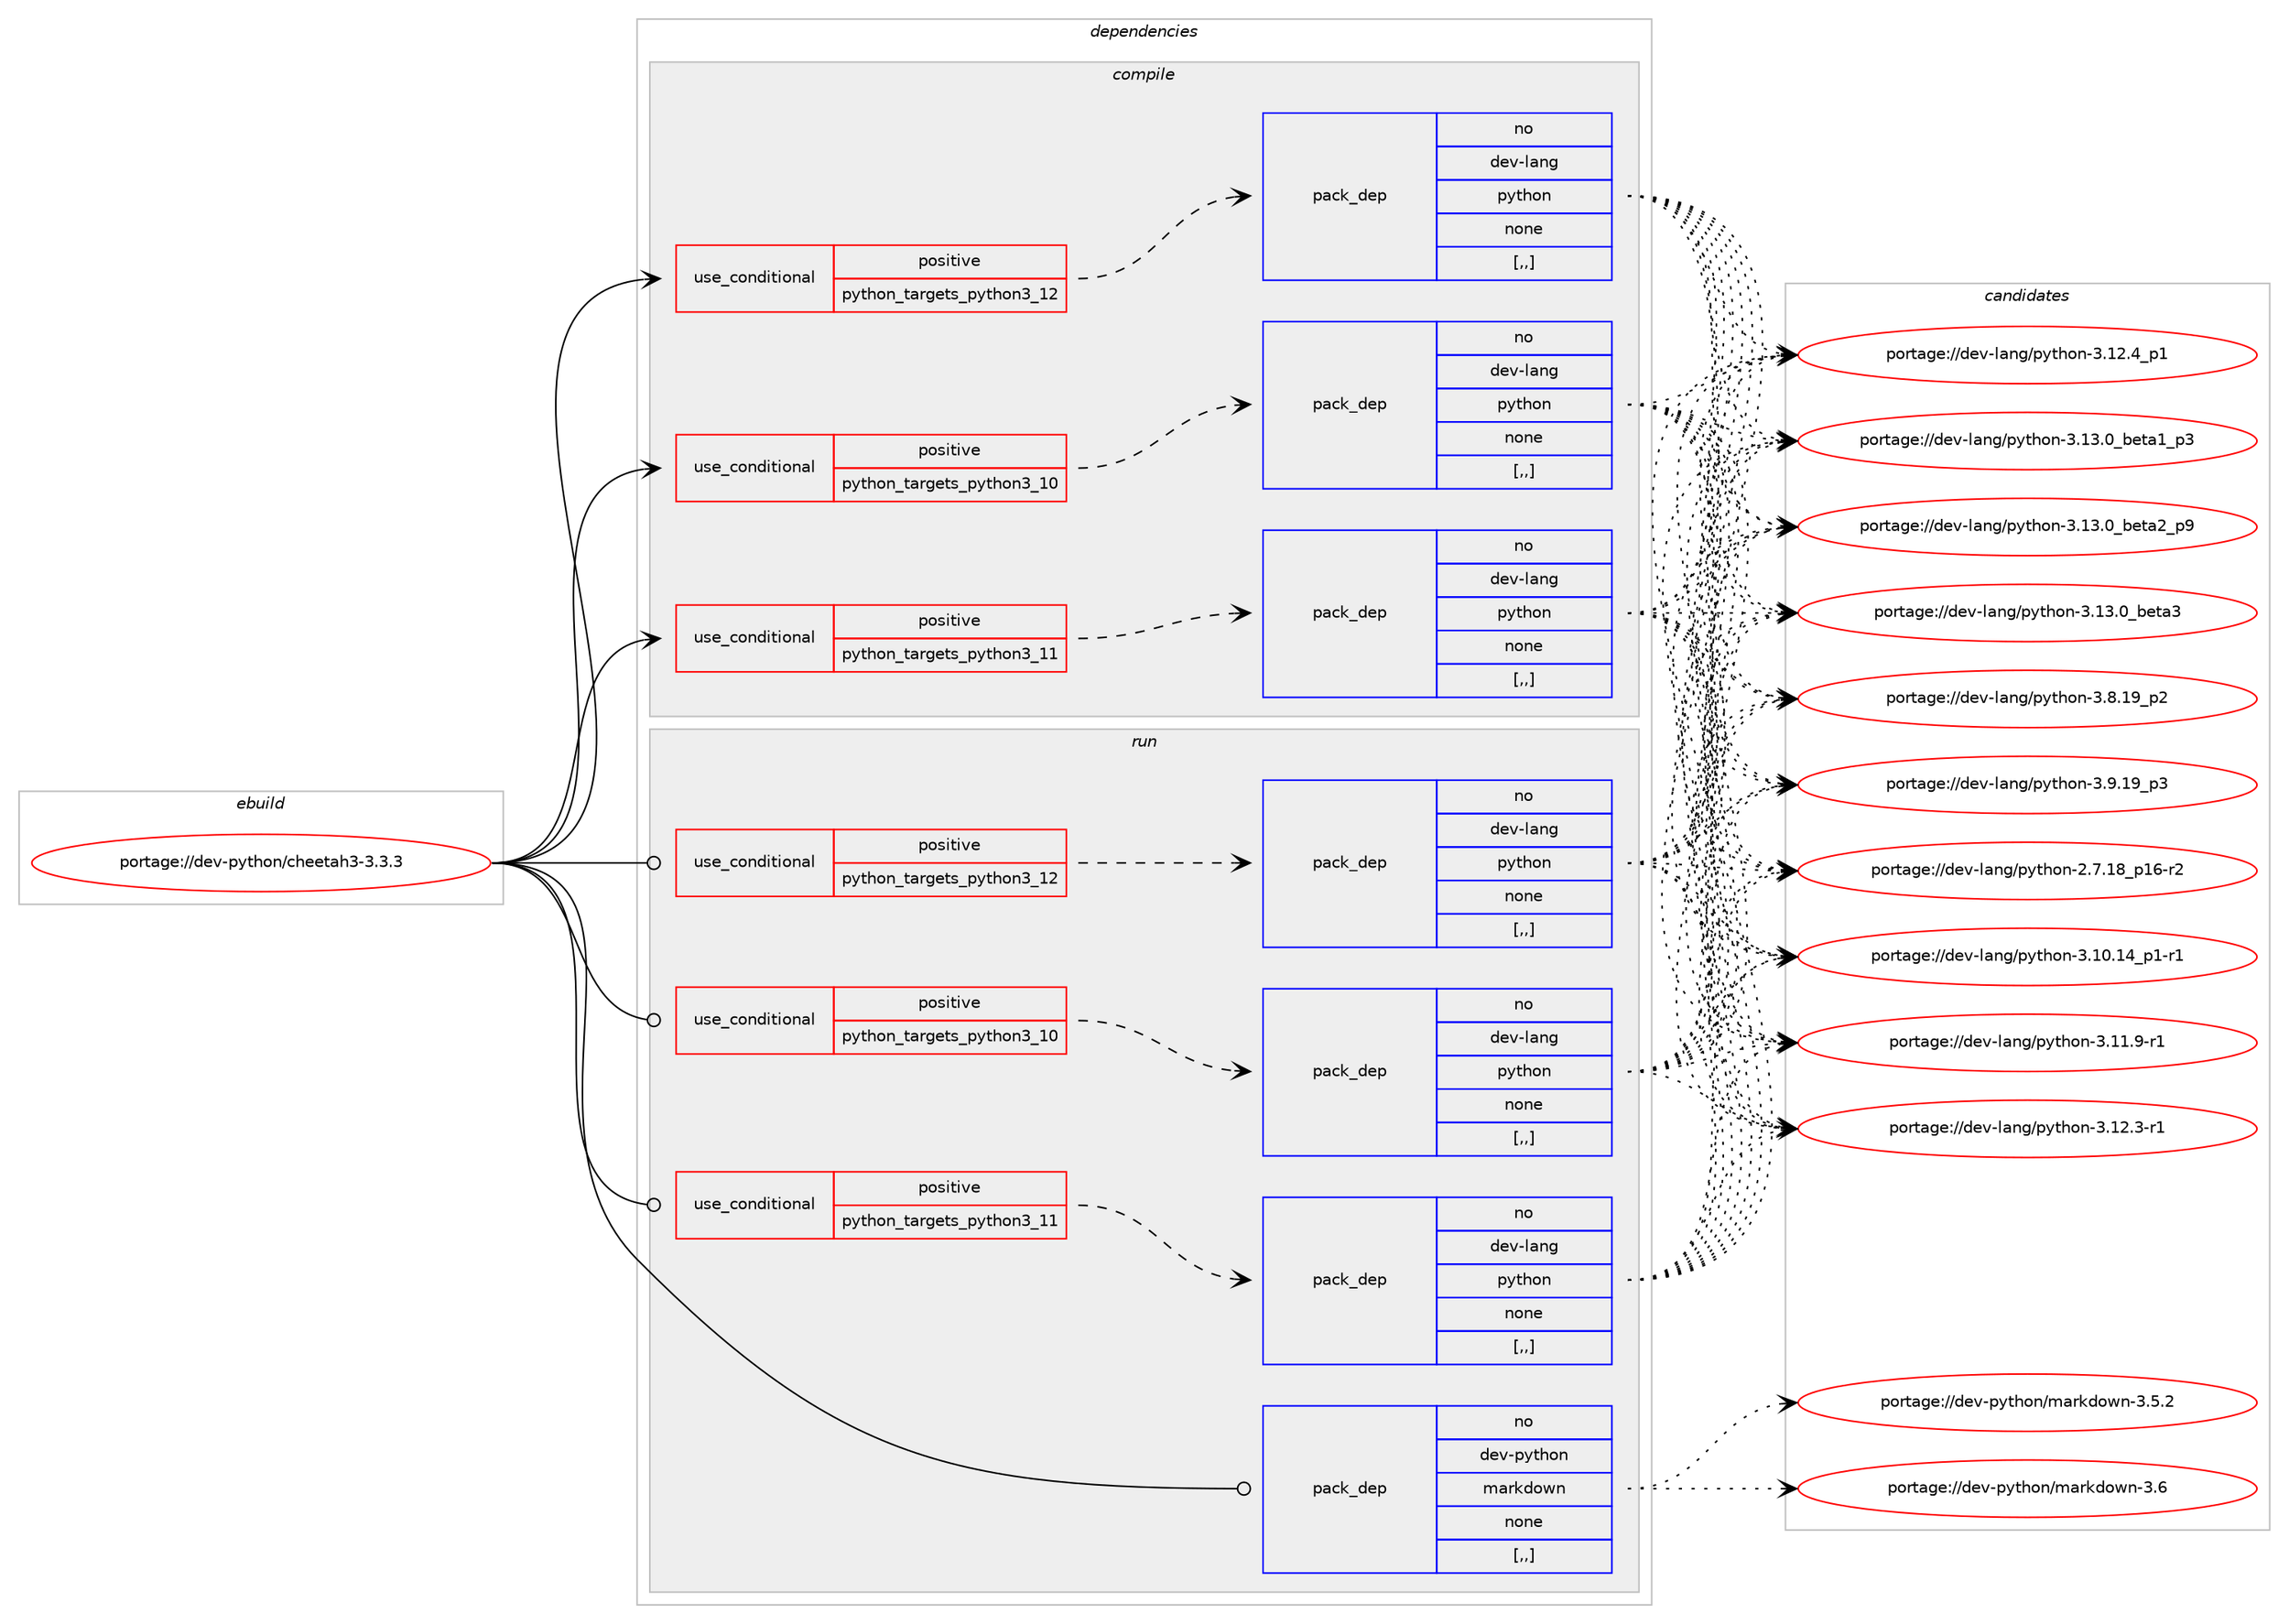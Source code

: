 digraph prolog {

# *************
# Graph options
# *************

newrank=true;
concentrate=true;
compound=true;
graph [rankdir=LR,fontname=Helvetica,fontsize=10,ranksep=1.5];#, ranksep=2.5, nodesep=0.2];
edge  [arrowhead=vee];
node  [fontname=Helvetica,fontsize=10];

# **********
# The ebuild
# **********

subgraph cluster_leftcol {
color=gray;
rank=same;
label=<<i>ebuild</i>>;
id [label="portage://dev-python/cheetah3-3.3.3", color=red, width=4, href="../dev-python/cheetah3-3.3.3.svg"];
}

# ****************
# The dependencies
# ****************

subgraph cluster_midcol {
color=gray;
label=<<i>dependencies</i>>;
subgraph cluster_compile {
fillcolor="#eeeeee";
style=filled;
label=<<i>compile</i>>;
subgraph cond30770 {
dependency140400 [label=<<TABLE BORDER="0" CELLBORDER="1" CELLSPACING="0" CELLPADDING="4"><TR><TD ROWSPAN="3" CELLPADDING="10">use_conditional</TD></TR><TR><TD>positive</TD></TR><TR><TD>python_targets_python3_10</TD></TR></TABLE>>, shape=none, color=red];
subgraph pack108418 {
dependency140401 [label=<<TABLE BORDER="0" CELLBORDER="1" CELLSPACING="0" CELLPADDING="4" WIDTH="220"><TR><TD ROWSPAN="6" CELLPADDING="30">pack_dep</TD></TR><TR><TD WIDTH="110">no</TD></TR><TR><TD>dev-lang</TD></TR><TR><TD>python</TD></TR><TR><TD>none</TD></TR><TR><TD>[,,]</TD></TR></TABLE>>, shape=none, color=blue];
}
dependency140400:e -> dependency140401:w [weight=20,style="dashed",arrowhead="vee"];
}
id:e -> dependency140400:w [weight=20,style="solid",arrowhead="vee"];
subgraph cond30771 {
dependency140402 [label=<<TABLE BORDER="0" CELLBORDER="1" CELLSPACING="0" CELLPADDING="4"><TR><TD ROWSPAN="3" CELLPADDING="10">use_conditional</TD></TR><TR><TD>positive</TD></TR><TR><TD>python_targets_python3_11</TD></TR></TABLE>>, shape=none, color=red];
subgraph pack108419 {
dependency140403 [label=<<TABLE BORDER="0" CELLBORDER="1" CELLSPACING="0" CELLPADDING="4" WIDTH="220"><TR><TD ROWSPAN="6" CELLPADDING="30">pack_dep</TD></TR><TR><TD WIDTH="110">no</TD></TR><TR><TD>dev-lang</TD></TR><TR><TD>python</TD></TR><TR><TD>none</TD></TR><TR><TD>[,,]</TD></TR></TABLE>>, shape=none, color=blue];
}
dependency140402:e -> dependency140403:w [weight=20,style="dashed",arrowhead="vee"];
}
id:e -> dependency140402:w [weight=20,style="solid",arrowhead="vee"];
subgraph cond30772 {
dependency140404 [label=<<TABLE BORDER="0" CELLBORDER="1" CELLSPACING="0" CELLPADDING="4"><TR><TD ROWSPAN="3" CELLPADDING="10">use_conditional</TD></TR><TR><TD>positive</TD></TR><TR><TD>python_targets_python3_12</TD></TR></TABLE>>, shape=none, color=red];
subgraph pack108420 {
dependency140405 [label=<<TABLE BORDER="0" CELLBORDER="1" CELLSPACING="0" CELLPADDING="4" WIDTH="220"><TR><TD ROWSPAN="6" CELLPADDING="30">pack_dep</TD></TR><TR><TD WIDTH="110">no</TD></TR><TR><TD>dev-lang</TD></TR><TR><TD>python</TD></TR><TR><TD>none</TD></TR><TR><TD>[,,]</TD></TR></TABLE>>, shape=none, color=blue];
}
dependency140404:e -> dependency140405:w [weight=20,style="dashed",arrowhead="vee"];
}
id:e -> dependency140404:w [weight=20,style="solid",arrowhead="vee"];
}
subgraph cluster_compileandrun {
fillcolor="#eeeeee";
style=filled;
label=<<i>compile and run</i>>;
}
subgraph cluster_run {
fillcolor="#eeeeee";
style=filled;
label=<<i>run</i>>;
subgraph cond30773 {
dependency140406 [label=<<TABLE BORDER="0" CELLBORDER="1" CELLSPACING="0" CELLPADDING="4"><TR><TD ROWSPAN="3" CELLPADDING="10">use_conditional</TD></TR><TR><TD>positive</TD></TR><TR><TD>python_targets_python3_10</TD></TR></TABLE>>, shape=none, color=red];
subgraph pack108421 {
dependency140407 [label=<<TABLE BORDER="0" CELLBORDER="1" CELLSPACING="0" CELLPADDING="4" WIDTH="220"><TR><TD ROWSPAN="6" CELLPADDING="30">pack_dep</TD></TR><TR><TD WIDTH="110">no</TD></TR><TR><TD>dev-lang</TD></TR><TR><TD>python</TD></TR><TR><TD>none</TD></TR><TR><TD>[,,]</TD></TR></TABLE>>, shape=none, color=blue];
}
dependency140406:e -> dependency140407:w [weight=20,style="dashed",arrowhead="vee"];
}
id:e -> dependency140406:w [weight=20,style="solid",arrowhead="odot"];
subgraph cond30774 {
dependency140408 [label=<<TABLE BORDER="0" CELLBORDER="1" CELLSPACING="0" CELLPADDING="4"><TR><TD ROWSPAN="3" CELLPADDING="10">use_conditional</TD></TR><TR><TD>positive</TD></TR><TR><TD>python_targets_python3_11</TD></TR></TABLE>>, shape=none, color=red];
subgraph pack108422 {
dependency140409 [label=<<TABLE BORDER="0" CELLBORDER="1" CELLSPACING="0" CELLPADDING="4" WIDTH="220"><TR><TD ROWSPAN="6" CELLPADDING="30">pack_dep</TD></TR><TR><TD WIDTH="110">no</TD></TR><TR><TD>dev-lang</TD></TR><TR><TD>python</TD></TR><TR><TD>none</TD></TR><TR><TD>[,,]</TD></TR></TABLE>>, shape=none, color=blue];
}
dependency140408:e -> dependency140409:w [weight=20,style="dashed",arrowhead="vee"];
}
id:e -> dependency140408:w [weight=20,style="solid",arrowhead="odot"];
subgraph cond30775 {
dependency140410 [label=<<TABLE BORDER="0" CELLBORDER="1" CELLSPACING="0" CELLPADDING="4"><TR><TD ROWSPAN="3" CELLPADDING="10">use_conditional</TD></TR><TR><TD>positive</TD></TR><TR><TD>python_targets_python3_12</TD></TR></TABLE>>, shape=none, color=red];
subgraph pack108423 {
dependency140411 [label=<<TABLE BORDER="0" CELLBORDER="1" CELLSPACING="0" CELLPADDING="4" WIDTH="220"><TR><TD ROWSPAN="6" CELLPADDING="30">pack_dep</TD></TR><TR><TD WIDTH="110">no</TD></TR><TR><TD>dev-lang</TD></TR><TR><TD>python</TD></TR><TR><TD>none</TD></TR><TR><TD>[,,]</TD></TR></TABLE>>, shape=none, color=blue];
}
dependency140410:e -> dependency140411:w [weight=20,style="dashed",arrowhead="vee"];
}
id:e -> dependency140410:w [weight=20,style="solid",arrowhead="odot"];
subgraph pack108424 {
dependency140412 [label=<<TABLE BORDER="0" CELLBORDER="1" CELLSPACING="0" CELLPADDING="4" WIDTH="220"><TR><TD ROWSPAN="6" CELLPADDING="30">pack_dep</TD></TR><TR><TD WIDTH="110">no</TD></TR><TR><TD>dev-python</TD></TR><TR><TD>markdown</TD></TR><TR><TD>none</TD></TR><TR><TD>[,,]</TD></TR></TABLE>>, shape=none, color=blue];
}
id:e -> dependency140412:w [weight=20,style="solid",arrowhead="odot"];
}
}

# **************
# The candidates
# **************

subgraph cluster_choices {
rank=same;
color=gray;
label=<<i>candidates</i>>;

subgraph choice108418 {
color=black;
nodesep=1;
choice100101118451089711010347112121116104111110455046554649569511249544511450 [label="portage://dev-lang/python-2.7.18_p16-r2", color=red, width=4,href="../dev-lang/python-2.7.18_p16-r2.svg"];
choice100101118451089711010347112121116104111110455146494846495295112494511449 [label="portage://dev-lang/python-3.10.14_p1-r1", color=red, width=4,href="../dev-lang/python-3.10.14_p1-r1.svg"];
choice100101118451089711010347112121116104111110455146494946574511449 [label="portage://dev-lang/python-3.11.9-r1", color=red, width=4,href="../dev-lang/python-3.11.9-r1.svg"];
choice100101118451089711010347112121116104111110455146495046514511449 [label="portage://dev-lang/python-3.12.3-r1", color=red, width=4,href="../dev-lang/python-3.12.3-r1.svg"];
choice100101118451089711010347112121116104111110455146495046529511249 [label="portage://dev-lang/python-3.12.4_p1", color=red, width=4,href="../dev-lang/python-3.12.4_p1.svg"];
choice10010111845108971101034711212111610411111045514649514648959810111697499511251 [label="portage://dev-lang/python-3.13.0_beta1_p3", color=red, width=4,href="../dev-lang/python-3.13.0_beta1_p3.svg"];
choice10010111845108971101034711212111610411111045514649514648959810111697509511257 [label="portage://dev-lang/python-3.13.0_beta2_p9", color=red, width=4,href="../dev-lang/python-3.13.0_beta2_p9.svg"];
choice1001011184510897110103471121211161041111104551464951464895981011169751 [label="portage://dev-lang/python-3.13.0_beta3", color=red, width=4,href="../dev-lang/python-3.13.0_beta3.svg"];
choice100101118451089711010347112121116104111110455146564649579511250 [label="portage://dev-lang/python-3.8.19_p2", color=red, width=4,href="../dev-lang/python-3.8.19_p2.svg"];
choice100101118451089711010347112121116104111110455146574649579511251 [label="portage://dev-lang/python-3.9.19_p3", color=red, width=4,href="../dev-lang/python-3.9.19_p3.svg"];
dependency140401:e -> choice100101118451089711010347112121116104111110455046554649569511249544511450:w [style=dotted,weight="100"];
dependency140401:e -> choice100101118451089711010347112121116104111110455146494846495295112494511449:w [style=dotted,weight="100"];
dependency140401:e -> choice100101118451089711010347112121116104111110455146494946574511449:w [style=dotted,weight="100"];
dependency140401:e -> choice100101118451089711010347112121116104111110455146495046514511449:w [style=dotted,weight="100"];
dependency140401:e -> choice100101118451089711010347112121116104111110455146495046529511249:w [style=dotted,weight="100"];
dependency140401:e -> choice10010111845108971101034711212111610411111045514649514648959810111697499511251:w [style=dotted,weight="100"];
dependency140401:e -> choice10010111845108971101034711212111610411111045514649514648959810111697509511257:w [style=dotted,weight="100"];
dependency140401:e -> choice1001011184510897110103471121211161041111104551464951464895981011169751:w [style=dotted,weight="100"];
dependency140401:e -> choice100101118451089711010347112121116104111110455146564649579511250:w [style=dotted,weight="100"];
dependency140401:e -> choice100101118451089711010347112121116104111110455146574649579511251:w [style=dotted,weight="100"];
}
subgraph choice108419 {
color=black;
nodesep=1;
choice100101118451089711010347112121116104111110455046554649569511249544511450 [label="portage://dev-lang/python-2.7.18_p16-r2", color=red, width=4,href="../dev-lang/python-2.7.18_p16-r2.svg"];
choice100101118451089711010347112121116104111110455146494846495295112494511449 [label="portage://dev-lang/python-3.10.14_p1-r1", color=red, width=4,href="../dev-lang/python-3.10.14_p1-r1.svg"];
choice100101118451089711010347112121116104111110455146494946574511449 [label="portage://dev-lang/python-3.11.9-r1", color=red, width=4,href="../dev-lang/python-3.11.9-r1.svg"];
choice100101118451089711010347112121116104111110455146495046514511449 [label="portage://dev-lang/python-3.12.3-r1", color=red, width=4,href="../dev-lang/python-3.12.3-r1.svg"];
choice100101118451089711010347112121116104111110455146495046529511249 [label="portage://dev-lang/python-3.12.4_p1", color=red, width=4,href="../dev-lang/python-3.12.4_p1.svg"];
choice10010111845108971101034711212111610411111045514649514648959810111697499511251 [label="portage://dev-lang/python-3.13.0_beta1_p3", color=red, width=4,href="../dev-lang/python-3.13.0_beta1_p3.svg"];
choice10010111845108971101034711212111610411111045514649514648959810111697509511257 [label="portage://dev-lang/python-3.13.0_beta2_p9", color=red, width=4,href="../dev-lang/python-3.13.0_beta2_p9.svg"];
choice1001011184510897110103471121211161041111104551464951464895981011169751 [label="portage://dev-lang/python-3.13.0_beta3", color=red, width=4,href="../dev-lang/python-3.13.0_beta3.svg"];
choice100101118451089711010347112121116104111110455146564649579511250 [label="portage://dev-lang/python-3.8.19_p2", color=red, width=4,href="../dev-lang/python-3.8.19_p2.svg"];
choice100101118451089711010347112121116104111110455146574649579511251 [label="portage://dev-lang/python-3.9.19_p3", color=red, width=4,href="../dev-lang/python-3.9.19_p3.svg"];
dependency140403:e -> choice100101118451089711010347112121116104111110455046554649569511249544511450:w [style=dotted,weight="100"];
dependency140403:e -> choice100101118451089711010347112121116104111110455146494846495295112494511449:w [style=dotted,weight="100"];
dependency140403:e -> choice100101118451089711010347112121116104111110455146494946574511449:w [style=dotted,weight="100"];
dependency140403:e -> choice100101118451089711010347112121116104111110455146495046514511449:w [style=dotted,weight="100"];
dependency140403:e -> choice100101118451089711010347112121116104111110455146495046529511249:w [style=dotted,weight="100"];
dependency140403:e -> choice10010111845108971101034711212111610411111045514649514648959810111697499511251:w [style=dotted,weight="100"];
dependency140403:e -> choice10010111845108971101034711212111610411111045514649514648959810111697509511257:w [style=dotted,weight="100"];
dependency140403:e -> choice1001011184510897110103471121211161041111104551464951464895981011169751:w [style=dotted,weight="100"];
dependency140403:e -> choice100101118451089711010347112121116104111110455146564649579511250:w [style=dotted,weight="100"];
dependency140403:e -> choice100101118451089711010347112121116104111110455146574649579511251:w [style=dotted,weight="100"];
}
subgraph choice108420 {
color=black;
nodesep=1;
choice100101118451089711010347112121116104111110455046554649569511249544511450 [label="portage://dev-lang/python-2.7.18_p16-r2", color=red, width=4,href="../dev-lang/python-2.7.18_p16-r2.svg"];
choice100101118451089711010347112121116104111110455146494846495295112494511449 [label="portage://dev-lang/python-3.10.14_p1-r1", color=red, width=4,href="../dev-lang/python-3.10.14_p1-r1.svg"];
choice100101118451089711010347112121116104111110455146494946574511449 [label="portage://dev-lang/python-3.11.9-r1", color=red, width=4,href="../dev-lang/python-3.11.9-r1.svg"];
choice100101118451089711010347112121116104111110455146495046514511449 [label="portage://dev-lang/python-3.12.3-r1", color=red, width=4,href="../dev-lang/python-3.12.3-r1.svg"];
choice100101118451089711010347112121116104111110455146495046529511249 [label="portage://dev-lang/python-3.12.4_p1", color=red, width=4,href="../dev-lang/python-3.12.4_p1.svg"];
choice10010111845108971101034711212111610411111045514649514648959810111697499511251 [label="portage://dev-lang/python-3.13.0_beta1_p3", color=red, width=4,href="../dev-lang/python-3.13.0_beta1_p3.svg"];
choice10010111845108971101034711212111610411111045514649514648959810111697509511257 [label="portage://dev-lang/python-3.13.0_beta2_p9", color=red, width=4,href="../dev-lang/python-3.13.0_beta2_p9.svg"];
choice1001011184510897110103471121211161041111104551464951464895981011169751 [label="portage://dev-lang/python-3.13.0_beta3", color=red, width=4,href="../dev-lang/python-3.13.0_beta3.svg"];
choice100101118451089711010347112121116104111110455146564649579511250 [label="portage://dev-lang/python-3.8.19_p2", color=red, width=4,href="../dev-lang/python-3.8.19_p2.svg"];
choice100101118451089711010347112121116104111110455146574649579511251 [label="portage://dev-lang/python-3.9.19_p3", color=red, width=4,href="../dev-lang/python-3.9.19_p3.svg"];
dependency140405:e -> choice100101118451089711010347112121116104111110455046554649569511249544511450:w [style=dotted,weight="100"];
dependency140405:e -> choice100101118451089711010347112121116104111110455146494846495295112494511449:w [style=dotted,weight="100"];
dependency140405:e -> choice100101118451089711010347112121116104111110455146494946574511449:w [style=dotted,weight="100"];
dependency140405:e -> choice100101118451089711010347112121116104111110455146495046514511449:w [style=dotted,weight="100"];
dependency140405:e -> choice100101118451089711010347112121116104111110455146495046529511249:w [style=dotted,weight="100"];
dependency140405:e -> choice10010111845108971101034711212111610411111045514649514648959810111697499511251:w [style=dotted,weight="100"];
dependency140405:e -> choice10010111845108971101034711212111610411111045514649514648959810111697509511257:w [style=dotted,weight="100"];
dependency140405:e -> choice1001011184510897110103471121211161041111104551464951464895981011169751:w [style=dotted,weight="100"];
dependency140405:e -> choice100101118451089711010347112121116104111110455146564649579511250:w [style=dotted,weight="100"];
dependency140405:e -> choice100101118451089711010347112121116104111110455146574649579511251:w [style=dotted,weight="100"];
}
subgraph choice108421 {
color=black;
nodesep=1;
choice100101118451089711010347112121116104111110455046554649569511249544511450 [label="portage://dev-lang/python-2.7.18_p16-r2", color=red, width=4,href="../dev-lang/python-2.7.18_p16-r2.svg"];
choice100101118451089711010347112121116104111110455146494846495295112494511449 [label="portage://dev-lang/python-3.10.14_p1-r1", color=red, width=4,href="../dev-lang/python-3.10.14_p1-r1.svg"];
choice100101118451089711010347112121116104111110455146494946574511449 [label="portage://dev-lang/python-3.11.9-r1", color=red, width=4,href="../dev-lang/python-3.11.9-r1.svg"];
choice100101118451089711010347112121116104111110455146495046514511449 [label="portage://dev-lang/python-3.12.3-r1", color=red, width=4,href="../dev-lang/python-3.12.3-r1.svg"];
choice100101118451089711010347112121116104111110455146495046529511249 [label="portage://dev-lang/python-3.12.4_p1", color=red, width=4,href="../dev-lang/python-3.12.4_p1.svg"];
choice10010111845108971101034711212111610411111045514649514648959810111697499511251 [label="portage://dev-lang/python-3.13.0_beta1_p3", color=red, width=4,href="../dev-lang/python-3.13.0_beta1_p3.svg"];
choice10010111845108971101034711212111610411111045514649514648959810111697509511257 [label="portage://dev-lang/python-3.13.0_beta2_p9", color=red, width=4,href="../dev-lang/python-3.13.0_beta2_p9.svg"];
choice1001011184510897110103471121211161041111104551464951464895981011169751 [label="portage://dev-lang/python-3.13.0_beta3", color=red, width=4,href="../dev-lang/python-3.13.0_beta3.svg"];
choice100101118451089711010347112121116104111110455146564649579511250 [label="portage://dev-lang/python-3.8.19_p2", color=red, width=4,href="../dev-lang/python-3.8.19_p2.svg"];
choice100101118451089711010347112121116104111110455146574649579511251 [label="portage://dev-lang/python-3.9.19_p3", color=red, width=4,href="../dev-lang/python-3.9.19_p3.svg"];
dependency140407:e -> choice100101118451089711010347112121116104111110455046554649569511249544511450:w [style=dotted,weight="100"];
dependency140407:e -> choice100101118451089711010347112121116104111110455146494846495295112494511449:w [style=dotted,weight="100"];
dependency140407:e -> choice100101118451089711010347112121116104111110455146494946574511449:w [style=dotted,weight="100"];
dependency140407:e -> choice100101118451089711010347112121116104111110455146495046514511449:w [style=dotted,weight="100"];
dependency140407:e -> choice100101118451089711010347112121116104111110455146495046529511249:w [style=dotted,weight="100"];
dependency140407:e -> choice10010111845108971101034711212111610411111045514649514648959810111697499511251:w [style=dotted,weight="100"];
dependency140407:e -> choice10010111845108971101034711212111610411111045514649514648959810111697509511257:w [style=dotted,weight="100"];
dependency140407:e -> choice1001011184510897110103471121211161041111104551464951464895981011169751:w [style=dotted,weight="100"];
dependency140407:e -> choice100101118451089711010347112121116104111110455146564649579511250:w [style=dotted,weight="100"];
dependency140407:e -> choice100101118451089711010347112121116104111110455146574649579511251:w [style=dotted,weight="100"];
}
subgraph choice108422 {
color=black;
nodesep=1;
choice100101118451089711010347112121116104111110455046554649569511249544511450 [label="portage://dev-lang/python-2.7.18_p16-r2", color=red, width=4,href="../dev-lang/python-2.7.18_p16-r2.svg"];
choice100101118451089711010347112121116104111110455146494846495295112494511449 [label="portage://dev-lang/python-3.10.14_p1-r1", color=red, width=4,href="../dev-lang/python-3.10.14_p1-r1.svg"];
choice100101118451089711010347112121116104111110455146494946574511449 [label="portage://dev-lang/python-3.11.9-r1", color=red, width=4,href="../dev-lang/python-3.11.9-r1.svg"];
choice100101118451089711010347112121116104111110455146495046514511449 [label="portage://dev-lang/python-3.12.3-r1", color=red, width=4,href="../dev-lang/python-3.12.3-r1.svg"];
choice100101118451089711010347112121116104111110455146495046529511249 [label="portage://dev-lang/python-3.12.4_p1", color=red, width=4,href="../dev-lang/python-3.12.4_p1.svg"];
choice10010111845108971101034711212111610411111045514649514648959810111697499511251 [label="portage://dev-lang/python-3.13.0_beta1_p3", color=red, width=4,href="../dev-lang/python-3.13.0_beta1_p3.svg"];
choice10010111845108971101034711212111610411111045514649514648959810111697509511257 [label="portage://dev-lang/python-3.13.0_beta2_p9", color=red, width=4,href="../dev-lang/python-3.13.0_beta2_p9.svg"];
choice1001011184510897110103471121211161041111104551464951464895981011169751 [label="portage://dev-lang/python-3.13.0_beta3", color=red, width=4,href="../dev-lang/python-3.13.0_beta3.svg"];
choice100101118451089711010347112121116104111110455146564649579511250 [label="portage://dev-lang/python-3.8.19_p2", color=red, width=4,href="../dev-lang/python-3.8.19_p2.svg"];
choice100101118451089711010347112121116104111110455146574649579511251 [label="portage://dev-lang/python-3.9.19_p3", color=red, width=4,href="../dev-lang/python-3.9.19_p3.svg"];
dependency140409:e -> choice100101118451089711010347112121116104111110455046554649569511249544511450:w [style=dotted,weight="100"];
dependency140409:e -> choice100101118451089711010347112121116104111110455146494846495295112494511449:w [style=dotted,weight="100"];
dependency140409:e -> choice100101118451089711010347112121116104111110455146494946574511449:w [style=dotted,weight="100"];
dependency140409:e -> choice100101118451089711010347112121116104111110455146495046514511449:w [style=dotted,weight="100"];
dependency140409:e -> choice100101118451089711010347112121116104111110455146495046529511249:w [style=dotted,weight="100"];
dependency140409:e -> choice10010111845108971101034711212111610411111045514649514648959810111697499511251:w [style=dotted,weight="100"];
dependency140409:e -> choice10010111845108971101034711212111610411111045514649514648959810111697509511257:w [style=dotted,weight="100"];
dependency140409:e -> choice1001011184510897110103471121211161041111104551464951464895981011169751:w [style=dotted,weight="100"];
dependency140409:e -> choice100101118451089711010347112121116104111110455146564649579511250:w [style=dotted,weight="100"];
dependency140409:e -> choice100101118451089711010347112121116104111110455146574649579511251:w [style=dotted,weight="100"];
}
subgraph choice108423 {
color=black;
nodesep=1;
choice100101118451089711010347112121116104111110455046554649569511249544511450 [label="portage://dev-lang/python-2.7.18_p16-r2", color=red, width=4,href="../dev-lang/python-2.7.18_p16-r2.svg"];
choice100101118451089711010347112121116104111110455146494846495295112494511449 [label="portage://dev-lang/python-3.10.14_p1-r1", color=red, width=4,href="../dev-lang/python-3.10.14_p1-r1.svg"];
choice100101118451089711010347112121116104111110455146494946574511449 [label="portage://dev-lang/python-3.11.9-r1", color=red, width=4,href="../dev-lang/python-3.11.9-r1.svg"];
choice100101118451089711010347112121116104111110455146495046514511449 [label="portage://dev-lang/python-3.12.3-r1", color=red, width=4,href="../dev-lang/python-3.12.3-r1.svg"];
choice100101118451089711010347112121116104111110455146495046529511249 [label="portage://dev-lang/python-3.12.4_p1", color=red, width=4,href="../dev-lang/python-3.12.4_p1.svg"];
choice10010111845108971101034711212111610411111045514649514648959810111697499511251 [label="portage://dev-lang/python-3.13.0_beta1_p3", color=red, width=4,href="../dev-lang/python-3.13.0_beta1_p3.svg"];
choice10010111845108971101034711212111610411111045514649514648959810111697509511257 [label="portage://dev-lang/python-3.13.0_beta2_p9", color=red, width=4,href="../dev-lang/python-3.13.0_beta2_p9.svg"];
choice1001011184510897110103471121211161041111104551464951464895981011169751 [label="portage://dev-lang/python-3.13.0_beta3", color=red, width=4,href="../dev-lang/python-3.13.0_beta3.svg"];
choice100101118451089711010347112121116104111110455146564649579511250 [label="portage://dev-lang/python-3.8.19_p2", color=red, width=4,href="../dev-lang/python-3.8.19_p2.svg"];
choice100101118451089711010347112121116104111110455146574649579511251 [label="portage://dev-lang/python-3.9.19_p3", color=red, width=4,href="../dev-lang/python-3.9.19_p3.svg"];
dependency140411:e -> choice100101118451089711010347112121116104111110455046554649569511249544511450:w [style=dotted,weight="100"];
dependency140411:e -> choice100101118451089711010347112121116104111110455146494846495295112494511449:w [style=dotted,weight="100"];
dependency140411:e -> choice100101118451089711010347112121116104111110455146494946574511449:w [style=dotted,weight="100"];
dependency140411:e -> choice100101118451089711010347112121116104111110455146495046514511449:w [style=dotted,weight="100"];
dependency140411:e -> choice100101118451089711010347112121116104111110455146495046529511249:w [style=dotted,weight="100"];
dependency140411:e -> choice10010111845108971101034711212111610411111045514649514648959810111697499511251:w [style=dotted,weight="100"];
dependency140411:e -> choice10010111845108971101034711212111610411111045514649514648959810111697509511257:w [style=dotted,weight="100"];
dependency140411:e -> choice1001011184510897110103471121211161041111104551464951464895981011169751:w [style=dotted,weight="100"];
dependency140411:e -> choice100101118451089711010347112121116104111110455146564649579511250:w [style=dotted,weight="100"];
dependency140411:e -> choice100101118451089711010347112121116104111110455146574649579511251:w [style=dotted,weight="100"];
}
subgraph choice108424 {
color=black;
nodesep=1;
choice100101118451121211161041111104710997114107100111119110455146534650 [label="portage://dev-python/markdown-3.5.2", color=red, width=4,href="../dev-python/markdown-3.5.2.svg"];
choice10010111845112121116104111110471099711410710011111911045514654 [label="portage://dev-python/markdown-3.6", color=red, width=4,href="../dev-python/markdown-3.6.svg"];
dependency140412:e -> choice100101118451121211161041111104710997114107100111119110455146534650:w [style=dotted,weight="100"];
dependency140412:e -> choice10010111845112121116104111110471099711410710011111911045514654:w [style=dotted,weight="100"];
}
}

}
